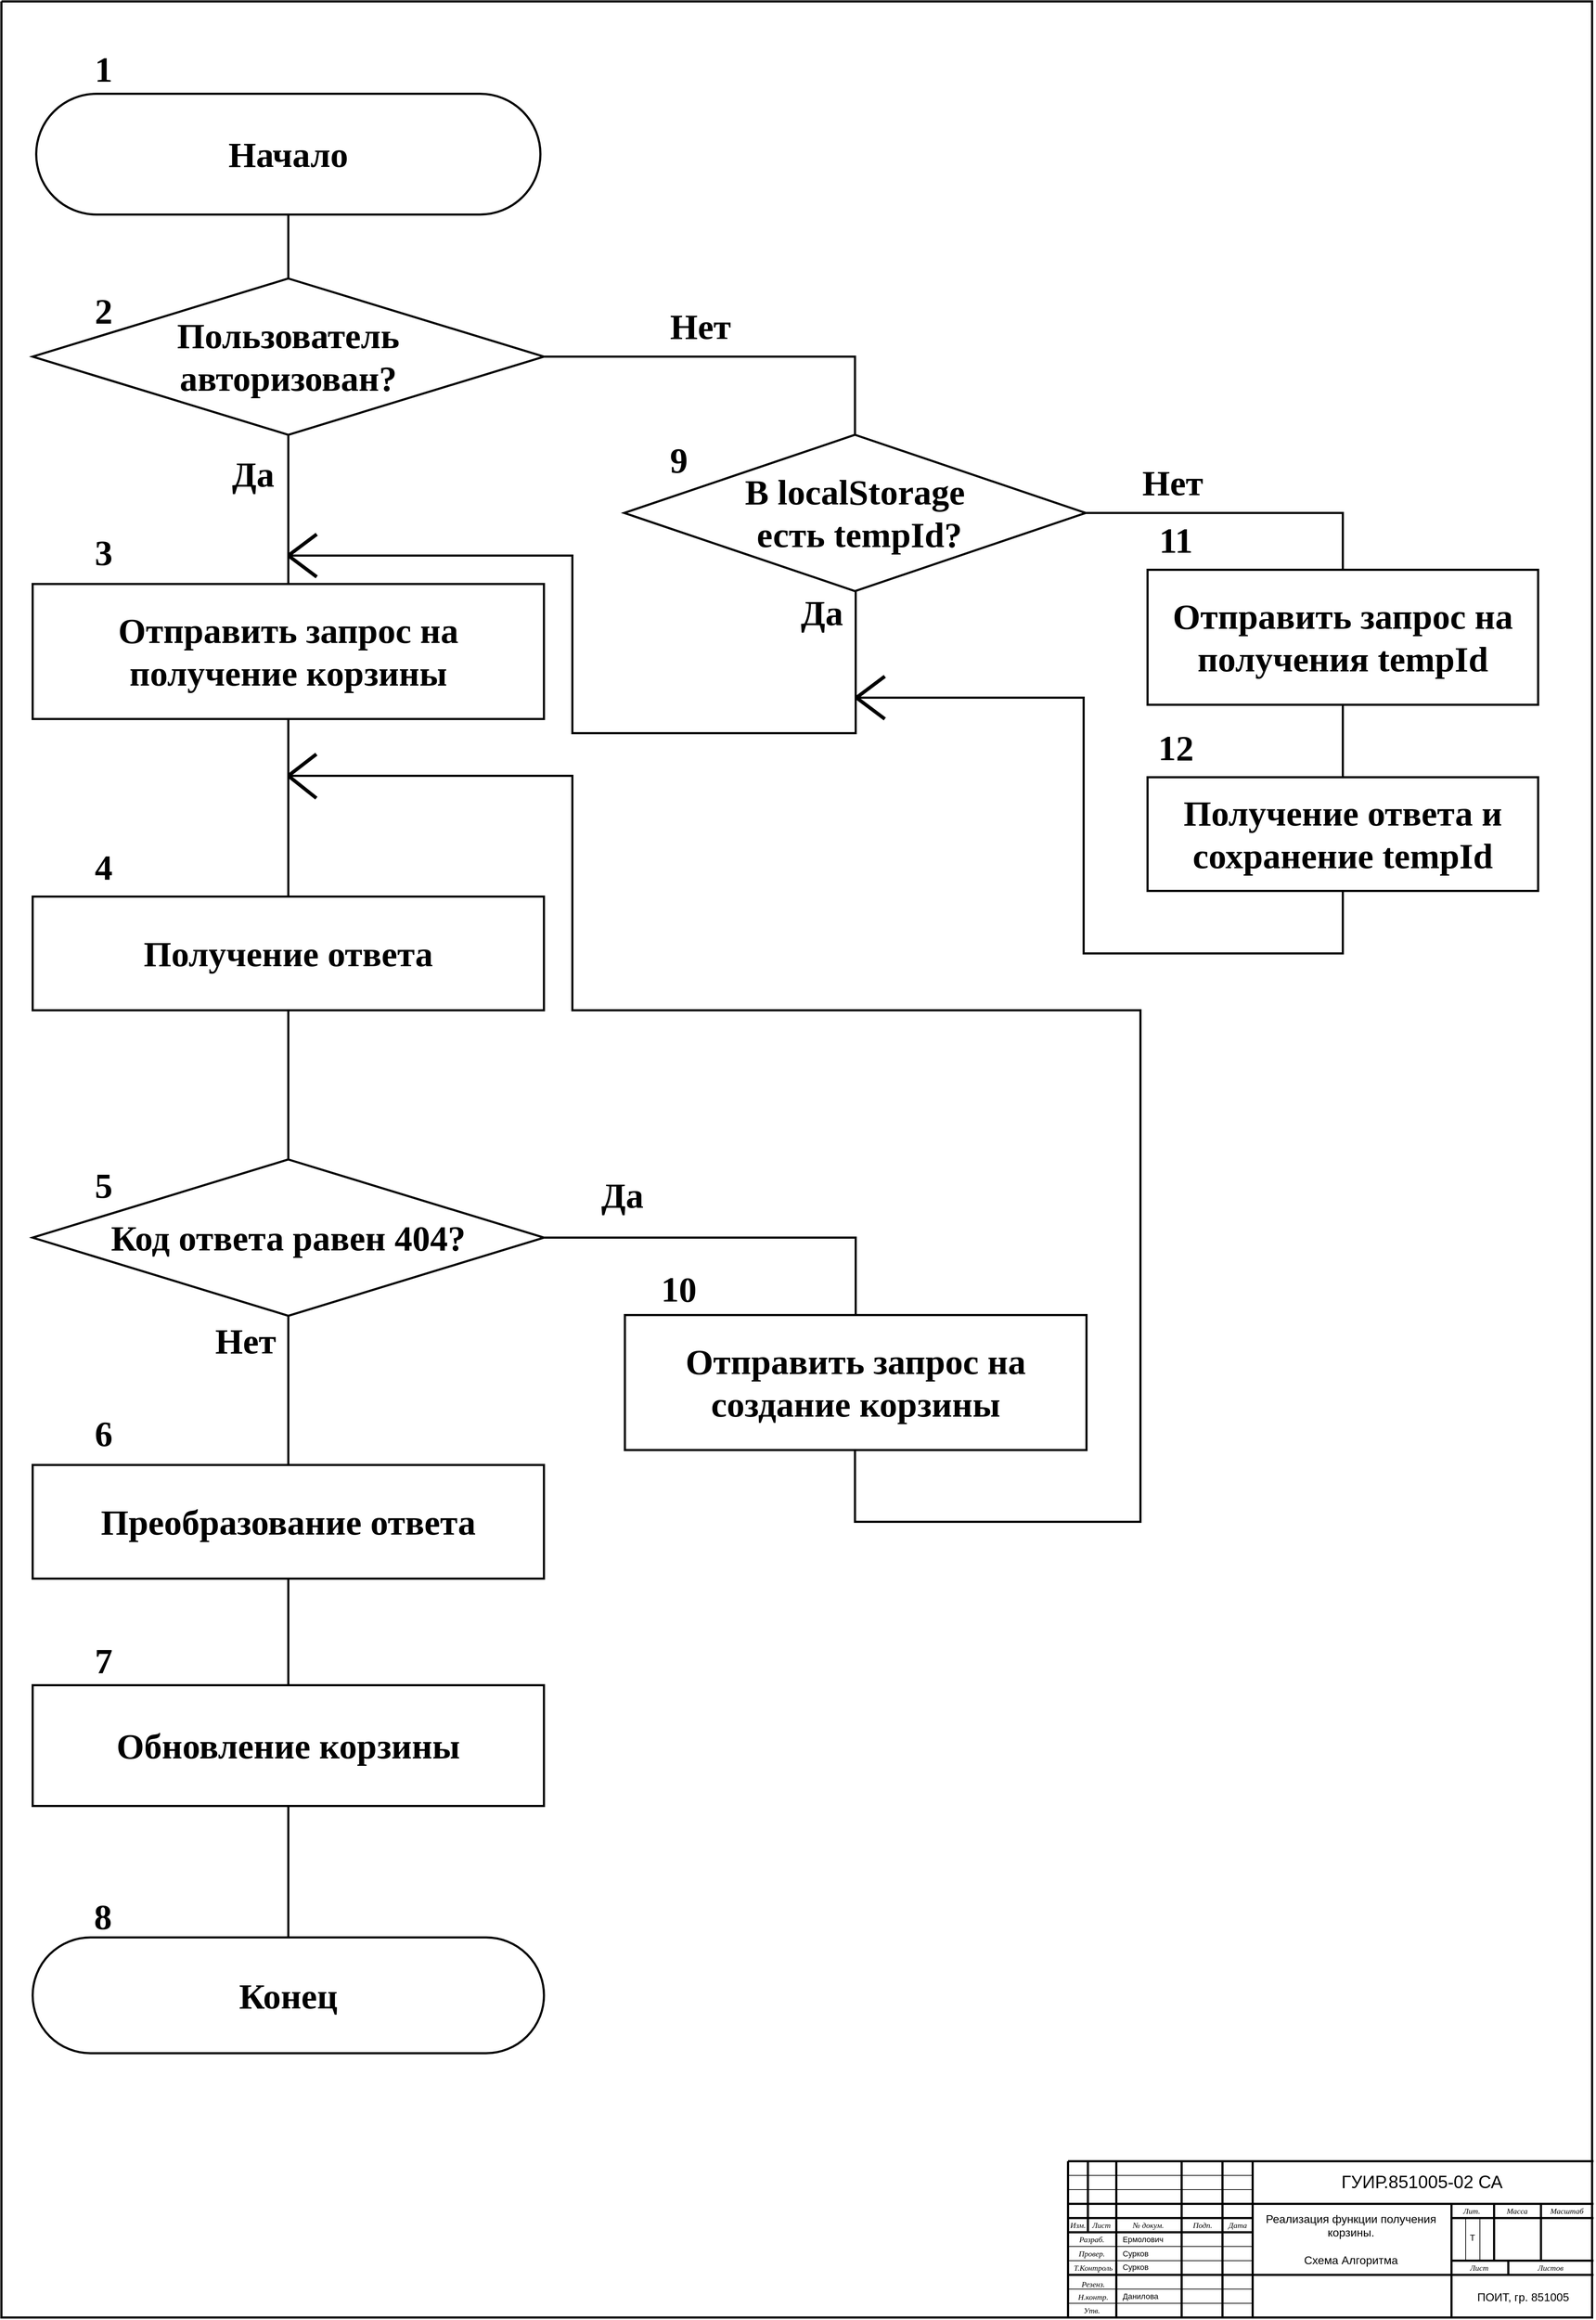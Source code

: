 <mxfile version="18.1.2" type="device"><diagram id="ycM_W4BU7kTV_-CXhLCe" name="Page-1"><mxGraphModel dx="3472" dy="1812" grid="1" gridSize="10" guides="1" tooltips="1" connect="1" arrows="1" fold="1" page="1" pageScale="1" pageWidth="2339" pageHeight="3300" math="0" shadow="0"><root><mxCell id="0"/><mxCell id="1" parent="0"/><mxCell id="saDlhvIW9bYsFvUfd-OU-1" value="" style="verticalAlign=middle;align=center;vsdxID=1;fillColor=none;gradientColor=none;shape=stencil(nZBLDoAgDERP0z3SIyjew0SURgSD+Lu9kMZoXLhwN9O+tukAlrNpJg1SzDH4QW/URgNYgZTkjA4UkwJUgGXng+6DX1zLfmoymdXo17xh5zmRJ6Q42BWCfc2oJfdAr+Yv+AP9Cb7OJ3H/2JG1HNGz/84klThPVCc=);strokeColor=#000000;strokeWidth=3;labelBackgroundColor=none;rounded=0;html=1;whiteSpace=wrap;direction=south;fontSize=35;" parent="1" vertex="1"><mxGeometry x="76" y="20" width="2240" height="3260" as="geometry"/></mxCell><mxCell id="saDlhvIW9bYsFvUfd-OU-2" style="vsdxID=28;edgeStyle=none;startArrow=none;endArrow=none;startSize=5;endSize=5;strokeWidth=3;strokeColor=#000000;spacingTop=0;spacingBottom=0;spacingLeft=0;spacingRight=0;verticalAlign=middle;html=1;labelBackgroundColor=none;rounded=0;" parent="1" edge="1"><mxGeometry relative="1" as="geometry"><Array as="points"/><mxPoint x="2198" y="3200.0" as="sourcePoint"/><mxPoint x="2198" y="3220.0" as="targetPoint"/></mxGeometry></mxCell><mxCell id="saDlhvIW9bYsFvUfd-OU-3" style="vsdxID=27;edgeStyle=none;startArrow=none;endArrow=none;startSize=5;endSize=5;strokeWidth=3;strokeColor=#000000;spacingTop=0;spacingBottom=0;spacingLeft=0;spacingRight=0;verticalAlign=middle;html=1;labelBackgroundColor=none;rounded=0;" parent="1" edge="1"><mxGeometry relative="1" as="geometry"><Array as="points"/><mxPoint x="2244" y="3120.0" as="sourcePoint"/><mxPoint x="2244" y="3200.0" as="targetPoint"/></mxGeometry></mxCell><mxCell id="saDlhvIW9bYsFvUfd-OU-4" style="vsdxID=26;edgeStyle=none;startArrow=none;endArrow=none;startSize=5;endSize=5;strokeWidth=3;strokeColor=#000000;spacingTop=0;spacingBottom=0;spacingLeft=0;spacingRight=0;verticalAlign=middle;html=1;labelBackgroundColor=none;rounded=0;" parent="1" edge="1"><mxGeometry relative="1" as="geometry"><Array as="points"/><mxPoint x="2178" y="3120.0" as="sourcePoint"/><mxPoint x="2178" y="3200.0" as="targetPoint"/></mxGeometry></mxCell><mxCell id="saDlhvIW9bYsFvUfd-OU-5" style="vsdxID=25;edgeStyle=none;startArrow=none;endArrow=none;startSize=5;endSize=5;strokeColor=#000000;spacingTop=0;spacingBottom=0;spacingLeft=0;spacingRight=0;verticalAlign=middle;html=1;labelBackgroundColor=none;rounded=0;" parent="1" edge="1"><mxGeometry relative="1" as="geometry"><Array as="points"/><mxPoint x="2158" y="3140.0" as="sourcePoint"/><mxPoint x="2158" y="3200.0" as="targetPoint"/></mxGeometry></mxCell><mxCell id="saDlhvIW9bYsFvUfd-OU-6" style="vsdxID=24;edgeStyle=none;startArrow=none;endArrow=none;startSize=5;endSize=5;strokeColor=#000000;spacingTop=0;spacingBottom=0;spacingLeft=0;spacingRight=0;verticalAlign=middle;html=1;labelBackgroundColor=none;rounded=0;" parent="1" edge="1"><mxGeometry relative="1" as="geometry"><Array as="points"/><mxPoint x="2138" y="3140.0" as="sourcePoint"/><mxPoint x="2138" y="3200.0" as="targetPoint"/></mxGeometry></mxCell><mxCell id="saDlhvIW9bYsFvUfd-OU-7" style="vsdxID=23;edgeStyle=none;startArrow=none;endArrow=none;startSize=5;endSize=5;strokeWidth=3;strokeColor=#000000;spacingTop=0;spacingBottom=0;spacingLeft=0;spacingRight=0;verticalAlign=middle;html=1;labelBackgroundColor=none;rounded=0;" parent="1" edge="1"><mxGeometry relative="1" as="geometry"><mxPoint as="offset"/><Array as="points"/><mxPoint x="2118" y="3140.0" as="sourcePoint"/><mxPoint x="2318" y="3140.0" as="targetPoint"/></mxGeometry></mxCell><mxCell id="saDlhvIW9bYsFvUfd-OU-8" style="vsdxID=22;edgeStyle=none;startArrow=none;endArrow=none;startSize=5;endSize=5;strokeWidth=3;strokeColor=#000000;spacingTop=0;spacingBottom=0;spacingLeft=0;spacingRight=0;verticalAlign=middle;html=1;labelBackgroundColor=none;rounded=0;" parent="1" edge="1"><mxGeometry relative="1" as="geometry"><mxPoint as="offset"/><Array as="points"/><mxPoint x="2118" y="3200.0" as="sourcePoint"/><mxPoint x="2318" y="3200.0" as="targetPoint"/></mxGeometry></mxCell><mxCell id="saDlhvIW9bYsFvUfd-OU-9" style="vsdxID=21;edgeStyle=none;startArrow=none;endArrow=none;startSize=5;endSize=5;strokeWidth=3;strokeColor=#000000;spacingTop=0;spacingBottom=0;spacingLeft=0;spacingRight=0;verticalAlign=middle;html=1;labelBackgroundColor=none;rounded=0;" parent="1" edge="1"><mxGeometry relative="1" as="geometry"><Array as="points"/><mxPoint x="1606" y="3060.0" as="sourcePoint"/><mxPoint x="1606" y="3160.0" as="targetPoint"/></mxGeometry></mxCell><mxCell id="saDlhvIW9bYsFvUfd-OU-10" style="vsdxID=20;edgeStyle=none;startArrow=none;endArrow=none;startSize=5;endSize=5;strokeColor=#000000;spacingTop=0;spacingBottom=0;spacingLeft=0;spacingRight=0;verticalAlign=middle;html=1;labelBackgroundColor=none;rounded=0;" parent="1" edge="1"><mxGeometry relative="1" as="geometry"><mxPoint as="offset"/><Array as="points"/><mxPoint x="1578" y="3080.0" as="sourcePoint"/><mxPoint x="1838" y="3080.0" as="targetPoint"/></mxGeometry></mxCell><mxCell id="saDlhvIW9bYsFvUfd-OU-11" style="vsdxID=19;edgeStyle=none;startArrow=none;endArrow=none;startSize=5;endSize=5;strokeColor=#000000;spacingTop=0;spacingBottom=0;spacingLeft=0;spacingRight=0;verticalAlign=middle;html=1;labelBackgroundColor=none;rounded=0;" parent="1" edge="1"><mxGeometry relative="1" as="geometry"><mxPoint as="offset"/><Array as="points"/><mxPoint x="1578" y="3100.0" as="sourcePoint"/><mxPoint x="1838" y="3100.0" as="targetPoint"/></mxGeometry></mxCell><mxCell id="saDlhvIW9bYsFvUfd-OU-12" style="vsdxID=18;edgeStyle=none;startArrow=none;endArrow=none;startSize=5;endSize=5;strokeWidth=3;strokeColor=#000000;spacingTop=0;spacingBottom=0;spacingLeft=0;spacingRight=0;verticalAlign=middle;html=1;labelBackgroundColor=none;rounded=0;" parent="1" edge="1"><mxGeometry relative="1" as="geometry"><mxPoint as="offset"/><Array as="points"/><mxPoint x="1578" y="3140.0" as="sourcePoint"/><mxPoint x="1838" y="3140.0" as="targetPoint"/></mxGeometry></mxCell><mxCell id="saDlhvIW9bYsFvUfd-OU-13" value="" style="vsdxID=17;edgeStyle=none;startArrow=none;endArrow=none;startSize=5;endSize=5;strokeWidth=3;strokeColor=#000000;spacingTop=0;spacingBottom=0;spacingLeft=0;spacingRight=0;verticalAlign=middle;html=1;labelBackgroundColor=none;rounded=0;align=center;" parent="1" edge="1"><mxGeometry relative="1" as="geometry"><mxPoint as="offset"/><Array as="points"/><mxPoint x="1578" y="3160.0" as="sourcePoint"/><mxPoint x="1838" y="3160.0" as="targetPoint"/></mxGeometry></mxCell><mxCell id="saDlhvIW9bYsFvUfd-OU-14" style="vsdxID=16;edgeStyle=none;startArrow=none;endArrow=none;startSize=5;endSize=5;strokeColor=#000000;spacingTop=0;spacingBottom=0;spacingLeft=0;spacingRight=0;verticalAlign=middle;html=1;labelBackgroundColor=none;rounded=0;" parent="1" edge="1"><mxGeometry relative="1" as="geometry"><mxPoint as="offset"/><Array as="points"/><mxPoint x="1578" y="3180.0" as="sourcePoint"/><mxPoint x="1838" y="3180.0" as="targetPoint"/></mxGeometry></mxCell><mxCell id="saDlhvIW9bYsFvUfd-OU-15" style="vsdxID=15;edgeStyle=none;startArrow=none;endArrow=none;startSize=5;endSize=5;strokeColor=#000000;spacingTop=0;spacingBottom=0;spacingLeft=0;spacingRight=0;verticalAlign=middle;html=1;labelBackgroundColor=none;rounded=0;" parent="1" edge="1"><mxGeometry relative="1" as="geometry"><mxPoint as="offset"/><Array as="points"/><mxPoint x="1578" y="3200.0" as="sourcePoint"/><mxPoint x="1838" y="3200.0" as="targetPoint"/></mxGeometry></mxCell><mxCell id="saDlhvIW9bYsFvUfd-OU-16" value="" style="vsdxID=14;edgeStyle=none;startArrow=none;endArrow=none;startSize=5;endSize=5;strokeColor=#000000;spacingTop=0;spacingBottom=0;spacingLeft=0;spacingRight=0;verticalAlign=middle;html=1;labelBackgroundColor=none;rounded=0;align=center;" parent="1" edge="1"><mxGeometry relative="1" as="geometry"><mxPoint as="offset"/><Array as="points"/><mxPoint x="1578" y="3240.0" as="sourcePoint"/><mxPoint x="1838" y="3240.0" as="targetPoint"/></mxGeometry></mxCell><mxCell id="saDlhvIW9bYsFvUfd-OU-17" style="vsdxID=13;edgeStyle=none;startArrow=none;endArrow=none;startSize=5;endSize=5;strokeColor=#000000;spacingTop=0;spacingBottom=0;spacingLeft=0;spacingRight=0;verticalAlign=middle;html=1;labelBackgroundColor=none;rounded=0;" parent="1" edge="1"><mxGeometry relative="1" as="geometry"><mxPoint as="offset"/><Array as="points"/><mxPoint x="1578" y="3260.0" as="sourcePoint"/><mxPoint x="1838" y="3260.0" as="targetPoint"/></mxGeometry></mxCell><mxCell id="saDlhvIW9bYsFvUfd-OU-18" style="vsdxID=12;edgeStyle=none;startArrow=none;endArrow=none;startSize=5;endSize=5;strokeWidth=3;strokeColor=#000000;spacingTop=0;spacingBottom=0;spacingLeft=0;spacingRight=0;verticalAlign=middle;html=1;labelBackgroundColor=none;rounded=0;" parent="1" edge="1"><mxGeometry relative="1" as="geometry"><Array as="points"/><mxPoint x="2118" y="3280.0" as="sourcePoint"/><mxPoint x="2118" y="3120.0" as="targetPoint"/></mxGeometry></mxCell><mxCell id="saDlhvIW9bYsFvUfd-OU-19" style="vsdxID=11;edgeStyle=none;startArrow=none;endArrow=none;startSize=5;endSize=5;strokeWidth=3;strokeColor=#000000;spacingTop=0;spacingBottom=0;spacingLeft=0;spacingRight=0;verticalAlign=middle;html=1;labelBackgroundColor=none;rounded=0;" parent="1" edge="1"><mxGeometry relative="1" as="geometry"><Array as="points"/><mxPoint x="1838" y="3280.0" as="sourcePoint"/><mxPoint x="1838" y="3060.0" as="targetPoint"/></mxGeometry></mxCell><mxCell id="saDlhvIW9bYsFvUfd-OU-20" style="vsdxID=10;edgeStyle=none;startArrow=none;endArrow=none;startSize=5;endSize=5;strokeWidth=3;strokeColor=#000000;spacingTop=0;spacingBottom=0;spacingLeft=0;spacingRight=0;verticalAlign=middle;html=1;labelBackgroundColor=none;rounded=0;" parent="1" edge="1"><mxGeometry relative="1" as="geometry"><Array as="points"/><mxPoint x="1795.5" y="3280.0" as="sourcePoint"/><mxPoint x="1795.5" y="3060.0" as="targetPoint"/></mxGeometry></mxCell><mxCell id="saDlhvIW9bYsFvUfd-OU-21" style="vsdxID=9;edgeStyle=none;startArrow=none;endArrow=none;startSize=5;endSize=5;strokeWidth=3;strokeColor=#000000;spacingTop=0;spacingBottom=0;spacingLeft=0;spacingRight=0;verticalAlign=middle;html=1;labelBackgroundColor=none;rounded=0;" parent="1" edge="1"><mxGeometry relative="1" as="geometry"><Array as="points"/><mxPoint x="1738" y="3280.0" as="sourcePoint"/><mxPoint x="1738" y="3060.0" as="targetPoint"/></mxGeometry></mxCell><mxCell id="saDlhvIW9bYsFvUfd-OU-22" style="vsdxID=8;edgeStyle=none;startArrow=none;endArrow=none;startSize=5;endSize=5;strokeWidth=3;strokeColor=#000000;spacingTop=0;spacingBottom=0;spacingLeft=0;spacingRight=0;verticalAlign=middle;html=1;labelBackgroundColor=none;rounded=0;" parent="1" edge="1"><mxGeometry relative="1" as="geometry"><Array as="points"/><mxPoint x="1646" y="3280.0" as="sourcePoint"/><mxPoint x="1646" y="3060.0" as="targetPoint"/></mxGeometry></mxCell><mxCell id="saDlhvIW9bYsFvUfd-OU-23" value="" style="vsdxID=7;edgeStyle=none;startArrow=none;endArrow=none;startSize=5;endSize=5;strokeWidth=3;strokeColor=#000000;spacingTop=0;spacingBottom=0;spacingLeft=0;spacingRight=0;verticalAlign=middle;html=1;labelBackgroundColor=none;rounded=0;align=center;" parent="1" edge="1"><mxGeometry relative="1" as="geometry"><mxPoint as="offset"/><Array as="points"/><mxPoint x="1578" y="3220.0" as="sourcePoint"/><mxPoint x="2318" y="3220.0" as="targetPoint"/></mxGeometry></mxCell><mxCell id="saDlhvIW9bYsFvUfd-OU-24" style="vsdxID=6;edgeStyle=none;startArrow=none;endArrow=none;startSize=5;endSize=5;strokeWidth=3;strokeColor=#000000;spacingTop=0;spacingBottom=0;spacingLeft=0;spacingRight=0;verticalAlign=middle;html=1;labelBackgroundColor=none;rounded=0;" parent="1" edge="1"><mxGeometry relative="1" as="geometry"><mxPoint as="offset"/><Array as="points"/><mxPoint x="1578" y="3120.0" as="sourcePoint"/><mxPoint x="2318" y="3120.0" as="targetPoint"/></mxGeometry></mxCell><mxCell id="saDlhvIW9bYsFvUfd-OU-25" style="vsdxID=2;edgeStyle=none;startArrow=none;endArrow=none;startSize=5;endSize=5;strokeWidth=3;strokeColor=#000000;spacingTop=0;spacingBottom=0;spacingLeft=0;spacingRight=0;verticalAlign=middle;html=1;labelBackgroundColor=none;rounded=0;" parent="1" edge="1"><mxGeometry relative="1" as="geometry"><mxPoint as="offset"/><Array as="points"/><mxPoint x="1578" y="3060.0" as="sourcePoint"/><mxPoint x="2318" y="3060.0" as="targetPoint"/></mxGeometry></mxCell><mxCell id="saDlhvIW9bYsFvUfd-OU-26" style="vsdxID=5;edgeStyle=none;startArrow=none;endArrow=none;startSize=5;endSize=5;strokeWidth=3;strokeColor=#000000;spacingTop=0;spacingBottom=0;spacingLeft=0;spacingRight=0;verticalAlign=middle;html=1;labelBackgroundColor=none;rounded=0;" parent="1" edge="1"><mxGeometry relative="1" as="geometry"><Array as="points"/><mxPoint x="1578" y="3280.0" as="sourcePoint"/><mxPoint x="1578" y="3060.0" as="targetPoint"/></mxGeometry></mxCell><mxCell id="saDlhvIW9bYsFvUfd-OU-27" value="&lt;font style=&quot;font-size:11px;font-family:Arial Cyr;color:#000000;direction:ltr;letter-spacing:0px;line-height:120%;opacity:1&quot;&gt;&lt;i&gt;Провер.&lt;br/&gt;&lt;/i&gt;&lt;/font&gt;" style="verticalAlign=middle;align=center;vsdxID=32;fillColor=none;gradientColor=none;strokeColor=none;labelBackgroundColor=none;rounded=0;html=1;whiteSpace=wrap;" parent="1" vertex="1"><mxGeometry x="1579" y="3180" width="65" height="19" as="geometry"/></mxCell><mxCell id="saDlhvIW9bYsFvUfd-OU-28" value="&lt;font style=&quot;font-size:11px;font-family:Arial Cyr;color:#000000;direction:ltr;letter-spacing:0px;line-height:120%;opacity:1&quot;&gt;&lt;i&gt;Разраб.&lt;br/&gt;&lt;/i&gt;&lt;/font&gt;" style="verticalAlign=middle;align=center;vsdxID=33;fillColor=none;gradientColor=none;strokeColor=none;labelBackgroundColor=none;rounded=0;html=1;whiteSpace=wrap;" parent="1" vertex="1"><mxGeometry x="1579" y="3161" width="65" height="17" as="geometry"/></mxCell><mxCell id="saDlhvIW9bYsFvUfd-OU-29" value="&lt;font style=&quot;font-size:11px;font-family:Arial Cyr;color:#000000;direction:ltr;letter-spacing:0px;line-height:120%;opacity:1&quot;&gt;&lt;i&gt;Изм.&lt;br/&gt;&lt;/i&gt;&lt;/font&gt;" style="verticalAlign=middle;align=center;vsdxID=34;fillColor=none;gradientColor=none;strokeColor=none;labelBackgroundColor=none;rounded=0;html=1;whiteSpace=wrap;" parent="1" vertex="1"><mxGeometry x="1574" y="3141" width="36" height="17" as="geometry"/></mxCell><mxCell id="saDlhvIW9bYsFvUfd-OU-30" value="&lt;font style=&quot;font-size:11px;font-family:Arial Cyr;color:#000000;direction:ltr;letter-spacing:0px;line-height:120%;opacity:1&quot;&gt;&lt;i&gt;Лист&lt;br/&gt;&lt;/i&gt;&lt;/font&gt;" style="verticalAlign=middle;align=center;vsdxID=35;fillColor=none;gradientColor=none;strokeColor=none;labelBackgroundColor=none;rounded=0;html=1;whiteSpace=wrap;" parent="1" vertex="1"><mxGeometry x="1604" y="3141" width="42" height="17" as="geometry"/></mxCell><mxCell id="saDlhvIW9bYsFvUfd-OU-31" value="&lt;font style=&quot;font-size:11px;font-family:Arial Cyr;color:#000000;direction:ltr;letter-spacing:0px;line-height:120%;opacity:1&quot;&gt;&lt;i&gt;№ докум.&lt;br/&gt;&lt;/i&gt;&lt;/font&gt;" style="verticalAlign=middle;align=center;vsdxID=36;fillColor=none;gradientColor=none;strokeColor=none;labelBackgroundColor=none;rounded=0;html=1;whiteSpace=wrap;" parent="1" vertex="1"><mxGeometry x="1647" y="3141" width="88" height="17" as="geometry"/></mxCell><mxCell id="saDlhvIW9bYsFvUfd-OU-32" value="&lt;font style=&quot;font-size:11px;font-family:Arial Cyr;color:#000000;direction:ltr;letter-spacing:0px;line-height:120%;opacity:1&quot;&gt;&lt;i&gt;Подп.&lt;br/&gt;&lt;/i&gt;&lt;/font&gt;" style="verticalAlign=middle;align=center;vsdxID=41;fillColor=none;gradientColor=none;strokeColor=none;labelBackgroundColor=none;rounded=0;html=1;whiteSpace=wrap;" parent="1" vertex="1"><mxGeometry x="1739" y="3141" width="57" height="17" as="geometry"/></mxCell><mxCell id="saDlhvIW9bYsFvUfd-OU-33" value="&lt;font style=&quot;font-size:11px;font-family:Arial Cyr;color:#000000;direction:ltr;letter-spacing:0px;line-height:120%;opacity:1&quot;&gt;&lt;i&gt;Дата&lt;br/&gt;&lt;/i&gt;&lt;/font&gt;" style="verticalAlign=middle;align=center;vsdxID=42;fillColor=none;gradientColor=none;strokeColor=none;labelBackgroundColor=none;rounded=0;html=1;whiteSpace=wrap;" parent="1" vertex="1"><mxGeometry x="1796" y="3141" width="42" height="17" as="geometry"/></mxCell><mxCell id="saDlhvIW9bYsFvUfd-OU-34" value="&lt;font style=&quot;font-size:11px;font-family:Arial Cyr;color:#000000;direction:ltr;letter-spacing:0px;line-height:120%;opacity:1&quot;&gt;&lt;i&gt;Лит.&lt;br/&gt;&lt;/i&gt;&lt;/font&gt;" style="verticalAlign=middle;align=center;vsdxID=43;fillColor=none;gradientColor=none;strokeColor=none;labelBackgroundColor=none;rounded=0;html=1;whiteSpace=wrap;" parent="1" vertex="1"><mxGeometry x="2118" y="3121" width="57" height="17" as="geometry"/></mxCell><mxCell id="saDlhvIW9bYsFvUfd-OU-35" value="&lt;font style=&quot;font-size:11px;font-family:Arial Cyr;color:#000000;direction:ltr;letter-spacing:0px;line-height:120%;opacity:1&quot;&gt;&lt;i&gt;Масса&lt;br/&gt;&lt;/i&gt;&lt;/font&gt;" style="verticalAlign=middle;align=center;vsdxID=44;fillColor=none;gradientColor=none;strokeColor=none;labelBackgroundColor=none;rounded=0;html=1;whiteSpace=wrap;" parent="1" vertex="1"><mxGeometry x="2179" y="3121" width="63" height="17" as="geometry"/></mxCell><mxCell id="saDlhvIW9bYsFvUfd-OU-36" value="&lt;font style=&quot;font-size:11px;font-family:Arial Cyr;color:#000000;direction:ltr;letter-spacing:0px;line-height:120%;opacity:1&quot;&gt;&lt;i&gt;Масштаб&lt;br/&gt;&lt;/i&gt;&lt;/font&gt;" style="verticalAlign=middle;align=center;vsdxID=45;fillColor=none;gradientColor=none;strokeColor=none;labelBackgroundColor=none;rounded=0;html=1;whiteSpace=wrap;" parent="1" vertex="1"><mxGeometry x="2245" y="3121" width="71" height="17" as="geometry"/></mxCell><mxCell id="saDlhvIW9bYsFvUfd-OU-37" value="&lt;font style=&quot;font-size:11px;font-family:Arial Cyr;color:#000000;direction:ltr;letter-spacing:0px;line-height:120%;opacity:1&quot;&gt;&lt;i&gt;Листов&lt;br/&gt;&lt;/i&gt;&lt;/font&gt;" style="verticalAlign=middle;align=center;vsdxID=46;fillColor=none;gradientColor=none;strokeColor=none;labelBackgroundColor=none;rounded=0;html=1;whiteSpace=wrap;" parent="1" vertex="1"><mxGeometry x="2199" y="3201" width="117" height="17" as="geometry"/></mxCell><mxCell id="saDlhvIW9bYsFvUfd-OU-38" value="&lt;font style=&quot;font-size:11px;font-family:Arial Cyr;color:#000000;direction:ltr;letter-spacing:0px;line-height:120%;opacity:1&quot;&gt;&lt;i&gt;Лист&lt;br/&gt;&lt;/i&gt;&lt;/font&gt;" style="verticalAlign=middle;align=center;vsdxID=47;fillColor=none;gradientColor=none;strokeColor=none;labelBackgroundColor=none;rounded=0;html=1;whiteSpace=wrap;" parent="1" vertex="1"><mxGeometry x="2119" y="3201" width="76" height="17" as="geometry"/></mxCell><mxCell id="saDlhvIW9bYsFvUfd-OU-39" value="&lt;p style=&quot;margin-left: 0 ; margin-right: 0 ; margin-top: 0px ; margin-bottom: 0px ; text-indent: 0 ; direction: ltr&quot;&gt;&lt;font style=&quot;font-size: 19px ; color: #000000 ; direction: ltr ; letter-spacing: 0px ; line-height: 120% ; opacity: 1&quot;&gt;&lt;font style=&quot;letter-spacing: 0px; font-size: 25px; font-family: arial; direction: ltr; line-height: 30px; opacity: 1;&quot;&gt;ГУИР.8&lt;/font&gt;&lt;font style=&quot;letter-spacing: 0px; font-size: 25px; font-family: arial; direction: ltr; line-height: 30px; opacity: 1;&quot;&gt;51005-02&amp;nbsp;&lt;/font&gt;&lt;font style=&quot;letter-spacing: 0px; font-size: 25px; font-family: arial; direction: ltr; line-height: 30px; opacity: 1;&quot;&gt;СА&lt;/font&gt;&lt;i&gt;&lt;br&gt;&lt;/i&gt;&lt;/font&gt;&lt;/p&gt;" style="verticalAlign=middle;align=center;vsdxID=97;fillColor=none;gradientColor=none;strokeColor=none;labelBackgroundColor=none;rounded=0;html=1;whiteSpace=wrap;" parent="1" vertex="1"><mxGeometry x="1837" y="3058" width="479" height="60" as="geometry"/></mxCell><mxCell id="saDlhvIW9bYsFvUfd-OU-40" value="&lt;font style=&quot;font-size: 16px ; font-family: &amp;quot;arial&amp;quot; ; color: #000000 ; direction: ltr ; letter-spacing: 0px ; line-height: 120% ; opacity: 1&quot;&gt;Реализация функции получения корзины.&lt;br&gt;&lt;br&gt;Схема Алгоритма&lt;br&gt;&lt;/font&gt;" style="verticalAlign=middle;align=center;vsdxID=98;fillColor=none;gradientColor=none;strokeColor=none;labelBackgroundColor=none;rounded=0;html=1;whiteSpace=wrap;" parent="1" vertex="1"><mxGeometry x="1837" y="3119" width="279" height="101" as="geometry"/></mxCell><mxCell id="saDlhvIW9bYsFvUfd-OU-41" value="&lt;font style=&quot;font-size: 16px ; font-family: &amp;#34;arial&amp;#34; ; color: #000000 ; direction: ltr ; letter-spacing: 0px ; line-height: 120% ; opacity: 1&quot;&gt;ПОИТ, гр. 851005&lt;br&gt;&lt;/font&gt;" style="verticalAlign=middle;align=center;vsdxID=256;fillColor=none;gradientColor=none;shape=stencil(nZBLDoAgDERP0z3SIyjew0SURgSD+Lu9kMZoXLhwN9O+tukAlrNpJg1SzDH4QW/URgNYgZTkjA4UkwJUgGXng+6DX1zLfmoymdXo17xh5zmRJ6Q42BWCfc2oJfdAr+Yv+AP9Cb7OJ3H/2JG1HNGz/84klThPVCc=);strokeColor=none;labelBackgroundColor=none;rounded=0;html=1;whiteSpace=wrap;" parent="1" vertex="1"><mxGeometry x="2118" y="3223" width="202" height="56" as="geometry"/></mxCell><mxCell id="saDlhvIW9bYsFvUfd-OU-42" value="&lt;font style=&quot;font-size: 11px ; font-family: &amp;quot;arial&amp;quot; ; color: #000000 ; direction: ltr ; letter-spacing: 0px ; line-height: 120% ; opacity: 1&quot;&gt;Ермолович&lt;br&gt;&lt;/font&gt;" style="verticalAlign=middle;align=left;vsdxID=257;fillColor=none;gradientColor=none;shape=stencil(nZBLDoAgDERP0z3SIyjew0SURgSD+Lu9kMZoXLhwN9O+tukAlrNpJg1SzDH4QW/URgNYgZTkjA4UkwJUgGXng+6DX1zLfmoymdXo17xh5zmRJ6Q42BWCfc2oJfdAr+Yv+AP9Cb7OJ3H/2JG1HNGz/84klThPVCc=);strokeColor=none;labelBackgroundColor=none;rounded=0;html=1;whiteSpace=wrap;" parent="1" vertex="1"><mxGeometry x="1653" y="3159.5" width="76" height="20" as="geometry"/></mxCell><mxCell id="saDlhvIW9bYsFvUfd-OU-43" value="&lt;font style=&quot;font-size: 11px ; font-family: &amp;quot;arial&amp;quot; ; color: #000000 ; direction: ltr ; letter-spacing: 0px ; line-height: 120% ; opacity: 1&quot;&gt;Сурков&lt;br&gt;&lt;/font&gt;" style="verticalAlign=middle;align=left;vsdxID=259;fillColor=none;gradientColor=none;shape=stencil(nZBLDoAgDERP0z3SIyjew0SURgSD+Lu9kMZoXLhwN9O+tukAlrNpJg1SzDH4QW/URgNYgZTkjA4UkwJUgGXng+6DX1zLfmoymdXo17xh5zmRJ6Q42BWCfc2oJfdAr+Yv+AP9Cb7OJ3H/2JG1HNGz/84klThPVCc=);strokeColor=none;labelBackgroundColor=none;rounded=0;html=1;whiteSpace=wrap;" parent="1" vertex="1"><mxGeometry x="1653" y="3181" width="64" height="17" as="geometry"/></mxCell><mxCell id="saDlhvIW9bYsFvUfd-OU-44" value="&lt;font style=&quot;font-size:11px;font-family:Arial Cyr;color:#000000;direction:ltr;letter-spacing:0px;line-height:120%;opacity:1&quot;&gt;&lt;i&gt;Т.Контроль&lt;br&gt;&lt;/i&gt;&lt;/font&gt;" style="verticalAlign=middle;align=center;vsdxID=32;fillColor=none;gradientColor=none;strokeColor=none;labelBackgroundColor=none;rounded=0;html=1;whiteSpace=wrap;" parent="1" vertex="1"><mxGeometry x="1581" y="3200" width="65" height="19" as="geometry"/></mxCell><mxCell id="saDlhvIW9bYsFvUfd-OU-45" value="&lt;font style=&quot;font-size:11px;font-family:Arial Cyr;color:#000000;direction:ltr;letter-spacing:0px;line-height:120%;opacity:1&quot;&gt;&lt;i&gt;Резенз.&lt;br&gt;&lt;/i&gt;&lt;/font&gt;" style="verticalAlign=middle;align=center;vsdxID=32;fillColor=none;gradientColor=none;strokeColor=none;labelBackgroundColor=none;rounded=0;html=1;whiteSpace=wrap;" parent="1" vertex="1"><mxGeometry x="1581" y="3223" width="65" height="19" as="geometry"/></mxCell><mxCell id="saDlhvIW9bYsFvUfd-OU-46" value="&lt;font style=&quot;font-size:11px;font-family:Arial Cyr;color:#000000;direction:ltr;letter-spacing:0px;line-height:120%;opacity:1&quot;&gt;&lt;i&gt;Н.контр.&lt;br&gt;&lt;/i&gt;&lt;/font&gt;" style="verticalAlign=middle;align=center;vsdxID=32;fillColor=none;gradientColor=none;strokeColor=none;labelBackgroundColor=none;rounded=0;html=1;whiteSpace=wrap;" parent="1" vertex="1"><mxGeometry x="1581" y="3241.5" width="65" height="19" as="geometry"/></mxCell><mxCell id="saDlhvIW9bYsFvUfd-OU-47" value="&lt;font style=&quot;font-size:11px;font-family:Arial Cyr;color:#000000;direction:ltr;letter-spacing:0px;line-height:120%;opacity:1&quot;&gt;&lt;i&gt;Утв.&lt;br&gt;&lt;/i&gt;&lt;/font&gt;" style="verticalAlign=middle;align=center;vsdxID=32;fillColor=none;gradientColor=none;strokeColor=none;labelBackgroundColor=none;rounded=0;html=1;whiteSpace=wrap;" parent="1" vertex="1"><mxGeometry x="1579" y="3260" width="65" height="19" as="geometry"/></mxCell><mxCell id="saDlhvIW9bYsFvUfd-OU-48" value="&lt;font style=&quot;font-size: 11px ; font-family: &amp;quot;arial&amp;quot; ; color: #000000 ; direction: ltr ; letter-spacing: 0px ; line-height: 120% ; opacity: 1&quot;&gt;Сурков&lt;br&gt;&lt;/font&gt;" style="verticalAlign=middle;align=left;vsdxID=259;fillColor=none;gradientColor=none;shape=stencil(nZBLDoAgDERP0z3SIyjew0SURgSD+Lu9kMZoXLhwN9O+tukAlrNpJg1SzDH4QW/URgNYgZTkjA4UkwJUgGXng+6DX1zLfmoymdXo17xh5zmRJ6Q42BWCfc2oJfdAr+Yv+AP9Cb7OJ3H/2JG1HNGz/84klThPVCc=);strokeColor=none;labelBackgroundColor=none;rounded=0;html=1;whiteSpace=wrap;" parent="1" vertex="1"><mxGeometry x="1653" y="3200" width="64" height="17" as="geometry"/></mxCell><mxCell id="saDlhvIW9bYsFvUfd-OU-49" value="&lt;font style=&quot;font-size: 11px ; font-family: &amp;quot;arial&amp;quot; ; color: #000000 ; direction: ltr ; letter-spacing: 0px ; line-height: 120% ; opacity: 1&quot;&gt;Данилова&lt;br&gt;&lt;/font&gt;" style="verticalAlign=middle;align=left;vsdxID=257;fillColor=none;gradientColor=none;shape=stencil(nZBLDoAgDERP0z3SIyjew0SURgSD+Lu9kMZoXLhwN9O+tukAlrNpJg1SzDH4QW/URgNYgZTkjA4UkwJUgGXng+6DX1zLfmoymdXo17xh5zmRJ6Q42BWCfc2oJfdAr+Yv+AP9Cb7OJ3H/2JG1HNGz/84klThPVCc=);strokeColor=none;labelBackgroundColor=none;rounded=0;html=1;whiteSpace=wrap;" parent="1" vertex="1"><mxGeometry x="1653" y="3240" width="76" height="20" as="geometry"/></mxCell><mxCell id="saDlhvIW9bYsFvUfd-OU-50" value="T" style="text;html=1;align=center;verticalAlign=middle;resizable=0;points=[];autosize=1;strokeColor=none;fillColor=none;" parent="1" vertex="1"><mxGeometry x="2136.5" y="3158" width="20" height="20" as="geometry"/></mxCell><mxCell id="saDlhvIW9bYsFvUfd-OU-51" style="edgeStyle=orthogonalEdgeStyle;rounded=0;orthogonalLoop=1;jettySize=auto;html=1;exitX=0.5;exitY=1;exitDx=0;exitDy=0;entryX=0.5;entryY=0;entryDx=0;entryDy=0;fontSize=35;endArrow=none;endFill=0;fontFamily=Times New Roman;strokeWidth=3;" parent="1" source="saDlhvIW9bYsFvUfd-OU-52" target="TW4B9vO0tnGtXNhWSYWk-1" edge="1"><mxGeometry relative="1" as="geometry"><mxPoint x="490" y="410" as="targetPoint"/></mxGeometry></mxCell><mxCell id="saDlhvIW9bYsFvUfd-OU-52" value="&lt;font style=&quot;font-size: 50px;&quot;&gt;&lt;b style=&quot;font-size: 50px;&quot;&gt;Начало&lt;/b&gt;&lt;/font&gt;" style="rounded=1;whiteSpace=wrap;html=1;align=center;arcSize=50;fontSize=50;fontFamily=Times New Roman;strokeWidth=3;" parent="1" vertex="1"><mxGeometry x="125" y="150" width="710" height="170" as="geometry"/></mxCell><mxCell id="saDlhvIW9bYsFvUfd-OU-55" style="edgeStyle=orthogonalEdgeStyle;rounded=0;orthogonalLoop=1;jettySize=auto;html=1;exitX=1;exitY=0.5;exitDx=0;exitDy=0;entryX=0.5;entryY=0;entryDx=0;entryDy=0;fontSize=65;endArrow=none;endFill=0;fontFamily=Times New Roman;strokeWidth=3;" parent="1" source="TW4B9vO0tnGtXNhWSYWk-1" target="saDlhvIW9bYsFvUfd-OU-72" edge="1"><mxGeometry relative="1" as="geometry"><mxPoint x="490.0" y="820" as="sourcePoint"/></mxGeometry></mxCell><mxCell id="TW4B9vO0tnGtXNhWSYWk-5" value="&lt;font face=&quot;Times New Roman&quot; style=&quot;font-size: 50px;&quot;&gt;&lt;b&gt;Нет&lt;/b&gt;&lt;/font&gt;" style="edgeLabel;html=1;align=center;verticalAlign=middle;resizable=0;points=[];" parent="saDlhvIW9bYsFvUfd-OU-55" vertex="1" connectable="0"><mxGeometry x="-0.193" y="2" relative="1" as="geometry"><mxPoint x="-1" y="-41" as="offset"/></mxGeometry></mxCell><mxCell id="saDlhvIW9bYsFvUfd-OU-59" style="edgeStyle=orthogonalEdgeStyle;rounded=0;orthogonalLoop=1;jettySize=auto;html=1;exitX=0.5;exitY=1;exitDx=0;exitDy=0;entryX=0.5;entryY=0;entryDx=0;entryDy=0;fontSize=35;endArrow=none;endFill=0;" parent="1" edge="1"><mxGeometry relative="1" as="geometry"><mxPoint x="1567.5" y="480" as="sourcePoint"/></mxGeometry></mxCell><mxCell id="saDlhvIW9bYsFvUfd-OU-61" style="edgeStyle=orthogonalEdgeStyle;rounded=0;orthogonalLoop=1;jettySize=auto;html=1;exitX=0.5;exitY=1;exitDx=0;exitDy=0;entryX=0.5;entryY=0;entryDx=0;entryDy=0;fontSize=35;endArrow=none;endFill=0;" parent="1" edge="1"><mxGeometry relative="1" as="geometry"><mxPoint x="1567.5" y="1160" as="sourcePoint"/></mxGeometry></mxCell><mxCell id="saDlhvIW9bYsFvUfd-OU-63" style="edgeStyle=orthogonalEdgeStyle;rounded=0;orthogonalLoop=1;jettySize=auto;html=1;exitX=0.5;exitY=1;exitDx=0;exitDy=0;entryX=0.5;entryY=0;entryDx=0;entryDy=0;fontSize=35;endArrow=none;endFill=0;startArrow=none;" parent="1" edge="1"><mxGeometry relative="1" as="geometry"><mxPoint x="1567.5" y="1920" as="sourcePoint"/></mxGeometry></mxCell><mxCell id="saDlhvIW9bYsFvUfd-OU-66" style="edgeStyle=orthogonalEdgeStyle;rounded=0;orthogonalLoop=1;jettySize=auto;html=1;exitX=0.5;exitY=1;exitDx=0;exitDy=0;fontSize=35;endArrow=none;endFill=0;" parent="1" edge="1"><mxGeometry relative="1" as="geometry"><mxPoint x="1567.505" y="790" as="sourcePoint"/></mxGeometry></mxCell><mxCell id="saDlhvIW9bYsFvUfd-OU-70" value="&lt;font style=&quot;font-size: 50px;&quot;&gt;&lt;b style=&quot;font-size: 50px;&quot;&gt;Конец&lt;/b&gt;&lt;/font&gt;" style="rounded=1;whiteSpace=wrap;html=1;align=center;arcSize=50;fontSize=50;fontFamily=Times New Roman;strokeWidth=3;" parent="1" vertex="1"><mxGeometry x="120" y="2745" width="720" height="163" as="geometry"/></mxCell><mxCell id="saDlhvIW9bYsFvUfd-OU-72" value="&lt;b&gt;В localStorage&lt;br&gt;&amp;nbsp;есть tempId?&lt;/b&gt;" style="rhombus;whiteSpace=wrap;html=1;fontSize=50;fontFamily=Times New Roman;strokeWidth=3;" parent="1" vertex="1"><mxGeometry x="953" y="630" width="650" height="220" as="geometry"/></mxCell><mxCell id="saDlhvIW9bYsFvUfd-OU-78" style="edgeStyle=orthogonalEdgeStyle;rounded=0;orthogonalLoop=1;jettySize=auto;html=1;exitX=0.5;exitY=1;exitDx=0;exitDy=0;fontSize=65;endArrow=none;endFill=0;" parent="1" edge="1"><mxGeometry relative="1" as="geometry"><mxPoint x="1567.5" y="1920" as="sourcePoint"/></mxGeometry></mxCell><mxCell id="saDlhvIW9bYsFvUfd-OU-84" value="1" style="text;html=1;strokeColor=none;fillColor=none;align=center;verticalAlign=middle;whiteSpace=wrap;rounded=0;fontSize=50;fontStyle=1;fontFamily=Times New Roman;" parent="1" vertex="1"><mxGeometry x="190" y="100" width="60" height="30" as="geometry"/></mxCell><mxCell id="saDlhvIW9bYsFvUfd-OU-111" style="edgeStyle=orthogonalEdgeStyle;rounded=0;orthogonalLoop=1;jettySize=auto;html=1;exitX=0.5;exitY=1;exitDx=0;exitDy=0;entryX=0.5;entryY=0;entryDx=0;entryDy=0;fontSize=50;endArrow=none;endFill=0;fontFamily=Times New Roman;strokeWidth=3;" parent="1" source="saDlhvIW9bYsFvUfd-OU-102" target="saDlhvIW9bYsFvUfd-OU-102" edge="1"><mxGeometry relative="1" as="geometry"><Array as="points"><mxPoint x="480" y="1800"/><mxPoint x="480" y="1800"/></Array></mxGeometry></mxCell><mxCell id="TW4B9vO0tnGtXNhWSYWk-41" style="edgeStyle=orthogonalEdgeStyle;rounded=0;orthogonalLoop=1;jettySize=auto;html=1;exitX=0.5;exitY=1;exitDx=0;exitDy=0;entryX=0.5;entryY=0;entryDx=0;entryDy=0;fontFamily=Times New Roman;fontSize=50;endArrow=none;endFill=0;strokeWidth=3;" parent="1" source="saDlhvIW9bYsFvUfd-OU-102" target="TW4B9vO0tnGtXNhWSYWk-40" edge="1"><mxGeometry relative="1" as="geometry"/></mxCell><mxCell id="saDlhvIW9bYsFvUfd-OU-102" value="&lt;b style=&quot;font-size: 50px;&quot;&gt;Преобразование ответа&lt;/b&gt;" style="rounded=0;whiteSpace=wrap;html=1;fontSize=50;fontFamily=Times New Roman;strokeWidth=3;" parent="1" vertex="1"><mxGeometry x="120" y="2080" width="720" height="160" as="geometry"/></mxCell><mxCell id="saDlhvIW9bYsFvUfd-OU-104" style="edgeStyle=orthogonalEdgeStyle;rounded=0;orthogonalLoop=1;jettySize=auto;html=1;exitX=0.5;exitY=1;exitDx=0;exitDy=0;fontSize=60;endArrow=none;endFill=0;fontFamily=Times New Roman;strokeWidth=3;" parent="1" source="TW4B9vO0tnGtXNhWSYWk-27" edge="1"><mxGeometry relative="1" as="geometry"><Array as="points"><mxPoint x="480" y="1750"/><mxPoint x="480" y="1750"/></Array><mxPoint x="482" y="1690.0" as="sourcePoint"/><mxPoint x="480" y="1800" as="targetPoint"/></mxGeometry></mxCell><mxCell id="saDlhvIW9bYsFvUfd-OU-122" value="&lt;b&gt;Нет&lt;/b&gt;" style="text;html=1;strokeColor=none;fillColor=none;align=center;verticalAlign=middle;whiteSpace=wrap;rounded=0;fontSize=50;fontFamily=Times New Roman;" parent="1" vertex="1"><mxGeometry x="390" y="1890" width="60" height="30" as="geometry"/></mxCell><mxCell id="saDlhvIW9bYsFvUfd-OU-126" value="2" style="text;html=1;strokeColor=none;fillColor=none;align=center;verticalAlign=middle;whiteSpace=wrap;rounded=0;fontSize=50;fontStyle=1;fontFamily=Times New Roman;" parent="1" vertex="1"><mxGeometry x="190" y="440" width="60" height="30" as="geometry"/></mxCell><mxCell id="saDlhvIW9bYsFvUfd-OU-127" value="3" style="text;html=1;strokeColor=none;fillColor=none;align=center;verticalAlign=middle;whiteSpace=wrap;rounded=0;fontSize=50;fontStyle=1;fontFamily=Times New Roman;" parent="1" vertex="1"><mxGeometry x="190" y="780" width="60" height="30" as="geometry"/></mxCell><mxCell id="saDlhvIW9bYsFvUfd-OU-128" value="4" style="text;html=1;strokeColor=none;fillColor=none;align=center;verticalAlign=middle;whiteSpace=wrap;rounded=0;fontSize=50;fontStyle=1;fontFamily=Times New Roman;" parent="1" vertex="1"><mxGeometry x="190" y="900" width="60" height="30" as="geometry"/></mxCell><mxCell id="saDlhvIW9bYsFvUfd-OU-129" value="4" style="text;html=1;strokeColor=none;fillColor=none;align=center;verticalAlign=middle;whiteSpace=wrap;rounded=0;fontSize=50;fontStyle=1;fontFamily=Times New Roman;" parent="1" vertex="1"><mxGeometry x="190" y="1223" width="60" height="30" as="geometry"/></mxCell><mxCell id="saDlhvIW9bYsFvUfd-OU-130" value="5" style="text;html=1;strokeColor=none;fillColor=none;align=center;verticalAlign=middle;whiteSpace=wrap;rounded=0;fontSize=50;fontStyle=1;fontFamily=Times New Roman;" parent="1" vertex="1"><mxGeometry x="190" y="1671" width="60" height="30" as="geometry"/></mxCell><mxCell id="saDlhvIW9bYsFvUfd-OU-131" value="6" style="text;html=1;strokeColor=none;fillColor=none;align=center;verticalAlign=middle;whiteSpace=wrap;rounded=0;fontSize=50;fontStyle=1;fontFamily=Times New Roman;" parent="1" vertex="1"><mxGeometry x="190" y="2020" width="60" height="30" as="geometry"/></mxCell><mxCell id="saDlhvIW9bYsFvUfd-OU-132" value="7" style="text;html=1;strokeColor=none;fillColor=none;align=center;verticalAlign=middle;whiteSpace=wrap;rounded=0;fontSize=50;fontStyle=1;fontFamily=Times New Roman;" parent="1" vertex="1"><mxGeometry x="190" y="2340" width="60" height="30" as="geometry"/></mxCell><mxCell id="saDlhvIW9bYsFvUfd-OU-137" value="8" style="text;html=1;strokeColor=none;fillColor=none;align=center;verticalAlign=middle;whiteSpace=wrap;rounded=0;fontSize=50;fontStyle=1;fontFamily=Times New Roman;" parent="1" vertex="1"><mxGeometry x="189" y="2700" width="60" height="30" as="geometry"/></mxCell><mxCell id="TW4B9vO0tnGtXNhWSYWk-1" value="&lt;b style=&quot;font-size: 50px;&quot;&gt;Пользователь &lt;br&gt;авторизован?&lt;/b&gt;" style="rhombus;whiteSpace=wrap;html=1;fontSize=50;fontFamily=Times New Roman;strokeWidth=3;" parent="1" vertex="1"><mxGeometry x="120" y="410" width="720" height="220" as="geometry"/></mxCell><mxCell id="TW4B9vO0tnGtXNhWSYWk-9" value="&lt;b style=&quot;font-size: 50px;&quot;&gt;Отправить запрос на получения tempId&lt;/b&gt;" style="rounded=0;whiteSpace=wrap;html=1;fontSize=50;fontFamily=Times New Roman;strokeWidth=3;" parent="1" vertex="1"><mxGeometry x="1690" y="820" width="550" height="190" as="geometry"/></mxCell><mxCell id="TW4B9vO0tnGtXNhWSYWk-10" style="edgeStyle=orthogonalEdgeStyle;rounded=0;orthogonalLoop=1;jettySize=auto;html=1;exitX=1;exitY=0.5;exitDx=0;exitDy=0;entryX=0.5;entryY=0;entryDx=0;entryDy=0;fontSize=65;endArrow=none;endFill=0;fontFamily=Times New Roman;strokeWidth=3;" parent="1" source="saDlhvIW9bYsFvUfd-OU-72" target="TW4B9vO0tnGtXNhWSYWk-9" edge="1"><mxGeometry relative="1" as="geometry"><mxPoint x="1647.0" y="830" as="sourcePoint"/><mxPoint x="2095" y="1028" as="targetPoint"/></mxGeometry></mxCell><mxCell id="TW4B9vO0tnGtXNhWSYWk-11" value="&lt;font face=&quot;Times New Roman&quot; style=&quot;font-size: 50px;&quot;&gt;&lt;b&gt;Нет&lt;/b&gt;&lt;/font&gt;" style="edgeLabel;html=1;align=center;verticalAlign=middle;resizable=0;points=[];" parent="TW4B9vO0tnGtXNhWSYWk-10" vertex="1" connectable="0"><mxGeometry x="-0.193" y="2" relative="1" as="geometry"><mxPoint x="-57" y="-41" as="offset"/></mxGeometry></mxCell><mxCell id="TW4B9vO0tnGtXNhWSYWk-12" style="edgeStyle=orthogonalEdgeStyle;rounded=0;orthogonalLoop=1;jettySize=auto;html=1;exitX=0.5;exitY=1;exitDx=0;exitDy=0;fontSize=60;endArrow=none;endFill=0;fontFamily=Times New Roman;strokeWidth=3;entryX=0.5;entryY=0;entryDx=0;entryDy=0;" parent="1" source="TW4B9vO0tnGtXNhWSYWk-9" target="TW4B9vO0tnGtXNhWSYWk-33" edge="1"><mxGeometry relative="1" as="geometry"><Array as="points"><mxPoint x="1965" y="1170"/><mxPoint x="1965" y="1170"/></Array><mxPoint x="1934.89" y="1240" as="sourcePoint"/><mxPoint x="1280" y="1000" as="targetPoint"/></mxGeometry></mxCell><mxCell id="TW4B9vO0tnGtXNhWSYWk-14" style="edgeStyle=orthogonalEdgeStyle;rounded=0;orthogonalLoop=1;jettySize=auto;html=1;exitX=0.5;exitY=1;exitDx=0;exitDy=0;fontSize=60;endArrow=none;endFill=0;fontFamily=Times New Roman;strokeWidth=3;" parent="1" source="saDlhvIW9bYsFvUfd-OU-72" edge="1"><mxGeometry relative="1" as="geometry"><Array as="points"><mxPoint x="1279" y="1050"/><mxPoint x="880" y="1050"/><mxPoint x="880" y="800"/></Array><mxPoint x="920" y="1100" as="sourcePoint"/><mxPoint x="480" y="800" as="targetPoint"/></mxGeometry></mxCell><mxCell id="TW4B9vO0tnGtXNhWSYWk-15" value="Да" style="edgeLabel;html=1;align=center;verticalAlign=middle;resizable=0;points=[];fontSize=50;fontFamily=Times New Roman;fontStyle=1" parent="TW4B9vO0tnGtXNhWSYWk-14" vertex="1" connectable="0"><mxGeometry x="-0.189" y="5" relative="1" as="geometry"><mxPoint x="258" y="-175" as="offset"/></mxGeometry></mxCell><mxCell id="TW4B9vO0tnGtXNhWSYWk-25" style="edgeStyle=orthogonalEdgeStyle;rounded=0;orthogonalLoop=1;jettySize=auto;html=1;exitX=0.5;exitY=1;exitDx=0;exitDy=0;entryX=0.5;entryY=0;entryDx=0;entryDy=0;fontFamily=Times New Roman;fontSize=50;strokeWidth=3;endArrow=none;endFill=0;" parent="1" source="saDlhvIW9bYsFvUfd-OU-74" target="TW4B9vO0tnGtXNhWSYWk-24" edge="1"><mxGeometry relative="1" as="geometry"/></mxCell><mxCell id="saDlhvIW9bYsFvUfd-OU-74" value="&lt;b&gt;Отправить запрос на получение корзины&lt;/b&gt;" style="rounded=0;whiteSpace=wrap;html=1;fontSize=50;fontFamily=Times New Roman;strokeWidth=3;" parent="1" vertex="1"><mxGeometry x="120" y="840" width="720" height="190" as="geometry"/></mxCell><mxCell id="TW4B9vO0tnGtXNhWSYWk-16" value="&lt;b&gt;&lt;font style=&quot;font-size: 50px;&quot;&gt;Да&lt;/font&gt;&lt;/b&gt;" style="edgeStyle=orthogonalEdgeStyle;rounded=0;orthogonalLoop=1;jettySize=auto;html=1;exitX=0.5;exitY=1;exitDx=0;exitDy=0;fontSize=65;endArrow=none;endFill=0;fontFamily=Times New Roman;strokeWidth=3;" parent="1" source="TW4B9vO0tnGtXNhWSYWk-1" target="saDlhvIW9bYsFvUfd-OU-74" edge="1"><mxGeometry x="-0.524" y="-50" relative="1" as="geometry"><mxPoint x="495" y="630" as="sourcePoint"/><mxPoint x="1265" y="1240" as="targetPoint"/><Array as="points"><mxPoint x="480" y="680"/><mxPoint x="480" y="680"/></Array><mxPoint as="offset"/></mxGeometry></mxCell><mxCell id="TW4B9vO0tnGtXNhWSYWk-18" value="" style="endArrow=none;html=1;rounded=0;fontFamily=Times New Roman;strokeWidth=5;" parent="1" edge="1"><mxGeometry width="50" height="50" relative="1" as="geometry"><mxPoint x="1320" y="1030" as="sourcePoint"/><mxPoint x="1280" y="1000.0" as="targetPoint"/></mxGeometry></mxCell><mxCell id="TW4B9vO0tnGtXNhWSYWk-19" value="" style="endArrow=none;html=1;rounded=0;fontFamily=Times New Roman;strokeWidth=5;" parent="1" edge="1"><mxGeometry width="50" height="50" relative="1" as="geometry"><mxPoint x="1280" y="1000" as="sourcePoint"/><mxPoint x="1320" y="970" as="targetPoint"/><Array as="points"><mxPoint x="1320" y="970"/></Array></mxGeometry></mxCell><mxCell id="TW4B9vO0tnGtXNhWSYWk-21" value="" style="endArrow=none;html=1;rounded=0;fontFamily=Times New Roman;fontSize=50;strokeWidth=5;" parent="1" edge="1"><mxGeometry width="50" height="50" relative="1" as="geometry"><mxPoint x="480" y="800" as="sourcePoint"/><mxPoint x="520" y="770" as="targetPoint"/></mxGeometry></mxCell><mxCell id="TW4B9vO0tnGtXNhWSYWk-23" value="" style="endArrow=none;html=1;rounded=0;fontFamily=Times New Roman;fontSize=50;strokeWidth=5;" parent="1" edge="1"><mxGeometry width="50" height="50" relative="1" as="geometry"><mxPoint x="480" y="800" as="sourcePoint"/><mxPoint x="520" y="830" as="targetPoint"/></mxGeometry></mxCell><mxCell id="TW4B9vO0tnGtXNhWSYWk-28" style="edgeStyle=orthogonalEdgeStyle;rounded=0;orthogonalLoop=1;jettySize=auto;html=1;exitX=0.5;exitY=1;exitDx=0;exitDy=0;entryX=0.5;entryY=0;entryDx=0;entryDy=0;fontFamily=Times New Roman;fontSize=50;endArrow=none;endFill=0;strokeWidth=3;" parent="1" source="TW4B9vO0tnGtXNhWSYWk-24" target="TW4B9vO0tnGtXNhWSYWk-27" edge="1"><mxGeometry relative="1" as="geometry"/></mxCell><mxCell id="TW4B9vO0tnGtXNhWSYWk-24" value="&lt;b&gt;Получение ответа&lt;/b&gt;" style="rounded=0;whiteSpace=wrap;html=1;fontSize=50;fontFamily=Times New Roman;strokeWidth=3;" parent="1" vertex="1"><mxGeometry x="120" y="1280" width="720" height="160" as="geometry"/></mxCell><mxCell id="TW4B9vO0tnGtXNhWSYWk-30" value="Да" style="edgeStyle=orthogonalEdgeStyle;rounded=0;orthogonalLoop=1;jettySize=auto;html=1;exitX=1;exitY=0.5;exitDx=0;exitDy=0;entryX=0.5;entryY=0;entryDx=0;entryDy=0;fontFamily=Times New Roman;fontSize=50;endArrow=none;endFill=0;strokeWidth=3;fontStyle=1" parent="1" source="TW4B9vO0tnGtXNhWSYWk-27" target="TW4B9vO0tnGtXNhWSYWk-29" edge="1"><mxGeometry x="-0.6" y="60" relative="1" as="geometry"><Array as="points"><mxPoint x="1279" y="1760"/></Array><mxPoint as="offset"/></mxGeometry></mxCell><mxCell id="TW4B9vO0tnGtXNhWSYWk-27" value="&lt;b&gt;Код ответа равен 404?&lt;/b&gt;" style="rhombus;whiteSpace=wrap;html=1;fontSize=50;fontFamily=Times New Roman;strokeWidth=3;" parent="1" vertex="1"><mxGeometry x="120" y="1650" width="720" height="220" as="geometry"/></mxCell><mxCell id="TW4B9vO0tnGtXNhWSYWk-31" style="edgeStyle=orthogonalEdgeStyle;rounded=0;orthogonalLoop=1;jettySize=auto;html=1;exitX=0.5;exitY=1;exitDx=0;exitDy=0;fontFamily=Times New Roman;fontSize=50;endArrow=none;endFill=0;strokeWidth=3;" parent="1" source="TW4B9vO0tnGtXNhWSYWk-29" edge="1"><mxGeometry relative="1" as="geometry"><mxPoint x="480" y="1110" as="targetPoint"/><Array as="points"><mxPoint x="1278" y="2160"/><mxPoint x="1680" y="2160"/><mxPoint x="1680" y="1440"/><mxPoint x="880" y="1440"/><mxPoint x="880" y="1110"/></Array></mxGeometry></mxCell><mxCell id="TW4B9vO0tnGtXNhWSYWk-29" value="&lt;b&gt;Отправить запрос на создание корзины&lt;/b&gt;" style="rounded=0;whiteSpace=wrap;html=1;fontSize=50;fontFamily=Times New Roman;strokeWidth=3;" parent="1" vertex="1"><mxGeometry x="954" y="1869" width="650" height="190" as="geometry"/></mxCell><mxCell id="TW4B9vO0tnGtXNhWSYWk-34" value="" style="edgeStyle=orthogonalEdgeStyle;rounded=0;orthogonalLoop=1;jettySize=auto;html=1;fontFamily=Times New Roman;fontSize=50;endArrow=none;endFill=0;strokeWidth=3;" parent="1" source="TW4B9vO0tnGtXNhWSYWk-33" target="TW4B9vO0tnGtXNhWSYWk-9" edge="1"><mxGeometry relative="1" as="geometry"/></mxCell><mxCell id="TW4B9vO0tnGtXNhWSYWk-35" style="edgeStyle=orthogonalEdgeStyle;rounded=0;orthogonalLoop=1;jettySize=auto;html=1;exitX=0.5;exitY=1;exitDx=0;exitDy=0;fontFamily=Times New Roman;fontSize=50;endArrow=none;endFill=0;strokeWidth=3;" parent="1" source="TW4B9vO0tnGtXNhWSYWk-33" edge="1"><mxGeometry relative="1" as="geometry"><mxPoint x="1280" y="1000" as="targetPoint"/><Array as="points"><mxPoint x="1965" y="1360"/><mxPoint x="1600" y="1360"/><mxPoint x="1600" y="1000"/></Array></mxGeometry></mxCell><mxCell id="TW4B9vO0tnGtXNhWSYWk-33" value="&lt;b&gt;Получение ответа и сохранение tempId&lt;/b&gt;" style="rounded=0;whiteSpace=wrap;html=1;fontSize=50;fontFamily=Times New Roman;strokeWidth=3;" parent="1" vertex="1"><mxGeometry x="1690" y="1112" width="550" height="160" as="geometry"/></mxCell><mxCell id="TW4B9vO0tnGtXNhWSYWk-36" value="" style="endArrow=none;html=1;rounded=0;fontFamily=Times New Roman;fontSize=50;strokeWidth=5;entryX=0.325;entryY=0.802;entryDx=0;entryDy=0;entryPerimeter=0;" parent="1" edge="1" target="saDlhvIW9bYsFvUfd-OU-1"><mxGeometry width="50" height="50" relative="1" as="geometry"><mxPoint x="480" y="1110" as="sourcePoint"/><mxPoint x="500" y="1090" as="targetPoint"/></mxGeometry></mxCell><mxCell id="TW4B9vO0tnGtXNhWSYWk-37" value="" style="endArrow=none;html=1;rounded=0;fontFamily=Times New Roman;fontSize=50;strokeWidth=5;entryX=0.344;entryY=0.802;entryDx=0;entryDy=0;entryPerimeter=0;" parent="1" edge="1" target="saDlhvIW9bYsFvUfd-OU-1"><mxGeometry width="50" height="50" relative="1" as="geometry"><mxPoint x="480" y="1110" as="sourcePoint"/><mxPoint x="500" y="1130" as="targetPoint"/></mxGeometry></mxCell><mxCell id="TW4B9vO0tnGtXNhWSYWk-42" style="edgeStyle=orthogonalEdgeStyle;rounded=0;orthogonalLoop=1;jettySize=auto;html=1;exitX=0.5;exitY=1;exitDx=0;exitDy=0;entryX=0.5;entryY=0;entryDx=0;entryDy=0;fontFamily=Times New Roman;fontSize=50;endArrow=none;endFill=0;strokeWidth=3;" parent="1" source="TW4B9vO0tnGtXNhWSYWk-40" target="saDlhvIW9bYsFvUfd-OU-70" edge="1"><mxGeometry relative="1" as="geometry"/></mxCell><mxCell id="TW4B9vO0tnGtXNhWSYWk-40" value="&lt;b&gt;Обновление корзины&lt;/b&gt;" style="rounded=0;whiteSpace=wrap;html=1;fontSize=50;fontFamily=Times New Roman;strokeWidth=3;" parent="1" vertex="1"><mxGeometry x="120" y="2390" width="720" height="170" as="geometry"/></mxCell><mxCell id="TW4B9vO0tnGtXNhWSYWk-43" value="9" style="text;html=1;strokeColor=none;fillColor=none;align=center;verticalAlign=middle;whiteSpace=wrap;rounded=0;fontSize=50;fontStyle=1;fontFamily=Times New Roman;" parent="1" vertex="1"><mxGeometry x="1000" y="650" width="60" height="30" as="geometry"/></mxCell><mxCell id="TW4B9vO0tnGtXNhWSYWk-44" value="10" style="text;html=1;strokeColor=none;fillColor=none;align=center;verticalAlign=middle;whiteSpace=wrap;rounded=0;fontSize=50;fontStyle=1;fontFamily=Times New Roman;" parent="1" vertex="1"><mxGeometry x="1000" y="1817" width="60" height="30" as="geometry"/></mxCell><mxCell id="TW4B9vO0tnGtXNhWSYWk-45" value="11" style="text;html=1;strokeColor=none;fillColor=none;align=center;verticalAlign=middle;whiteSpace=wrap;rounded=0;fontSize=50;fontStyle=1;fontFamily=Times New Roman;" parent="1" vertex="1"><mxGeometry x="1700" y="763" width="60" height="30" as="geometry"/></mxCell><mxCell id="TW4B9vO0tnGtXNhWSYWk-46" value="12" style="text;html=1;strokeColor=none;fillColor=none;align=center;verticalAlign=middle;whiteSpace=wrap;rounded=0;fontSize=50;fontStyle=1;fontFamily=Times New Roman;" parent="1" vertex="1"><mxGeometry x="1700" y="1055" width="60" height="30" as="geometry"/></mxCell></root></mxGraphModel></diagram></mxfile>